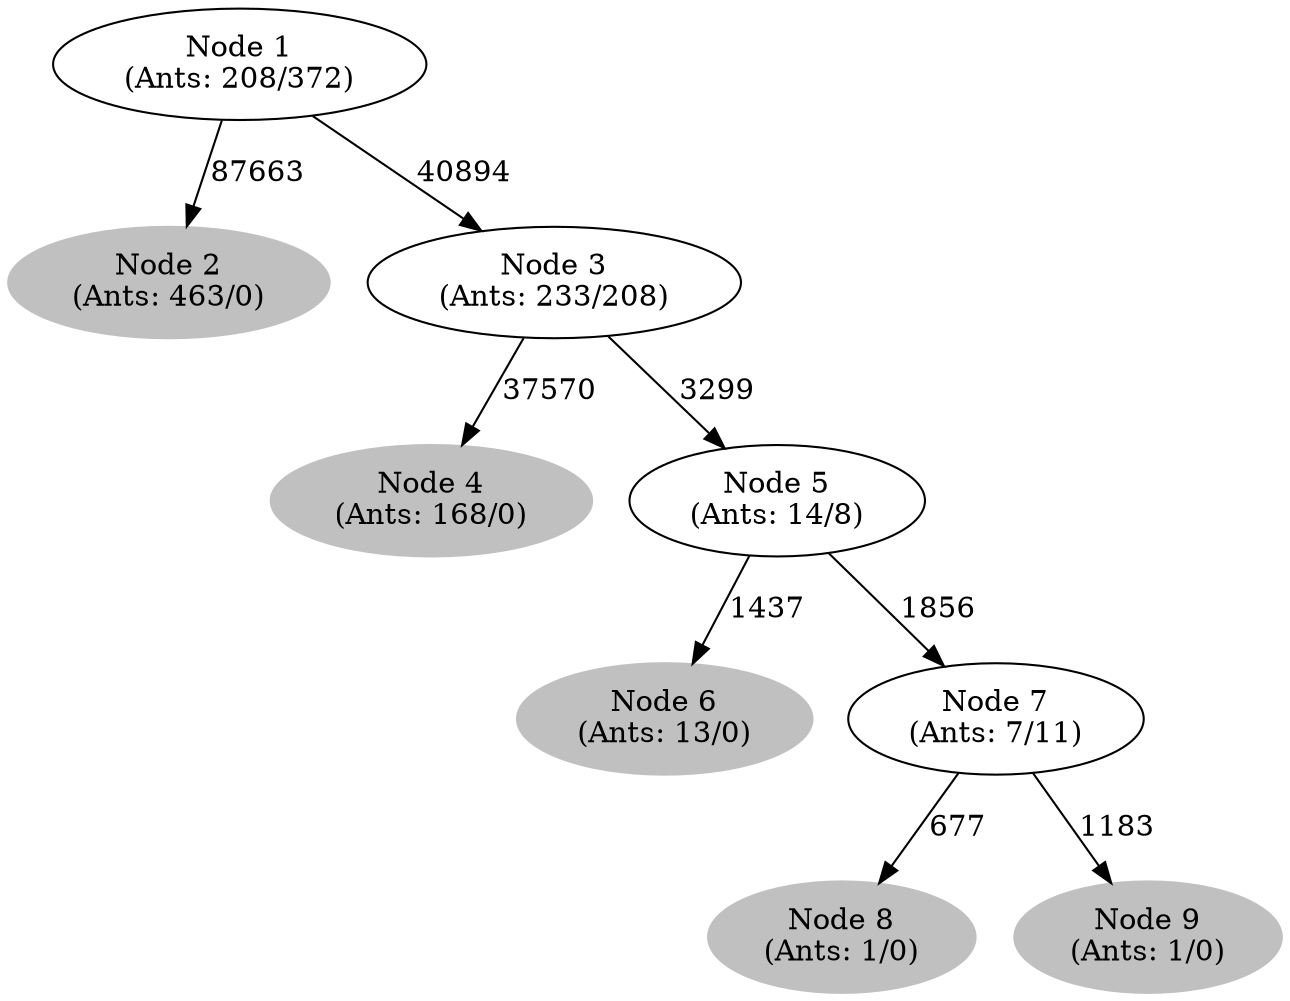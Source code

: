 digraph G {
	
	 "Node 2\n(Ants: 463/0)" [style=filled,color="gray"];
	"Node 1\n(Ants: 208/372)" -> "Node 2\n(Ants: 463/0)" [label=87663];
	 "Node 1\n(Ants: 208/372)" -> "Node 3\n(Ants: 233/208)" [label=40894];
	 "Node 4\n(Ants: 168/0)" [style=filled,color="gray"];
	"Node 3\n(Ants: 233/208)" -> "Node 4\n(Ants: 168/0)" [label=37570];
	 "Node 3\n(Ants: 233/208)" -> "Node 5\n(Ants: 14/8)" [label=3299];
	 "Node 6\n(Ants: 13/0)" [style=filled,color="gray"];
	"Node 5\n(Ants: 14/8)" -> "Node 6\n(Ants: 13/0)" [label=1437];
	 "Node 5\n(Ants: 14/8)" -> "Node 7\n(Ants: 7/11)" [label=1856];
	 "Node 8\n(Ants: 1/0)" [style=filled,color="gray"];
	"Node 7\n(Ants: 7/11)" -> "Node 8\n(Ants: 1/0)" [label=677];
	 "Node 9\n(Ants: 1/0)" [style=filled,color="gray"];
	"Node 7\n(Ants: 7/11)" -> "Node 9\n(Ants: 1/0)" [label=1183];
	 
}
